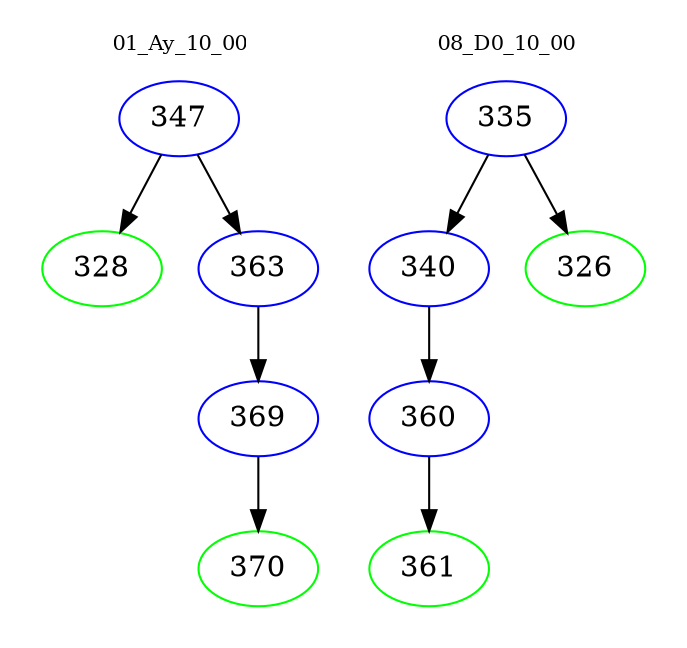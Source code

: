 digraph{
subgraph cluster_0 {
color = white
label = "01_Ay_10_00";
fontsize=10;
T0_347 [label="347", color="blue"]
T0_347 -> T0_328 [color="black"]
T0_328 [label="328", color="green"]
T0_347 -> T0_363 [color="black"]
T0_363 [label="363", color="blue"]
T0_363 -> T0_369 [color="black"]
T0_369 [label="369", color="blue"]
T0_369 -> T0_370 [color="black"]
T0_370 [label="370", color="green"]
}
subgraph cluster_1 {
color = white
label = "08_D0_10_00";
fontsize=10;
T1_335 [label="335", color="blue"]
T1_335 -> T1_340 [color="black"]
T1_340 [label="340", color="blue"]
T1_340 -> T1_360 [color="black"]
T1_360 [label="360", color="blue"]
T1_360 -> T1_361 [color="black"]
T1_361 [label="361", color="green"]
T1_335 -> T1_326 [color="black"]
T1_326 [label="326", color="green"]
}
}
